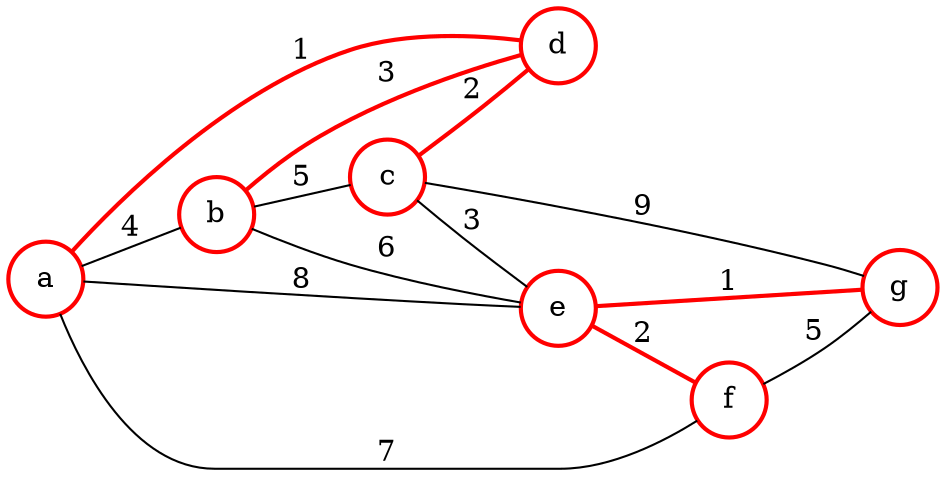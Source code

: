 graph G {rankdir=LR;
  a [shape="circle", label="a", pos="-1,0!", color=red, style=bold] ;
  b [shape="circle", label="b", pos="0,0!", color=red, style=bold] ;
  c [shape="circle", label="c", pos="1,0!", color=red, style=bold] ;
  d [shape="circle", label="d", pos="0,1!", color=red, style=bold] ;
  e [shape="circle", label="e", pos="0,-1!", color=red, style=bold] ;
  f [shape="circle", label="f", pos="-1,-1.5!", color=red, style=bold] ;
  g [shape="circle", label="g", pos="1,-1.5!", color=red, style=bold] ;

a -- b [label="4"];
a -- d [label="1", color=red, style=bold];
a -- e [label="8"];
a -- f [label="7"];
b -- d [label="3", color=red, style=bold];
b -- c [label="5"];
b -- e [label="6"];
c -- d [label="2", color=red, style=bold];
c -- e [label="3"];
c -- g [label="9"];
e -- f [label="2", color=red, style=bold];
e -- g [label="1", color=red, style=bold];
f -- g [label="5"];
}
